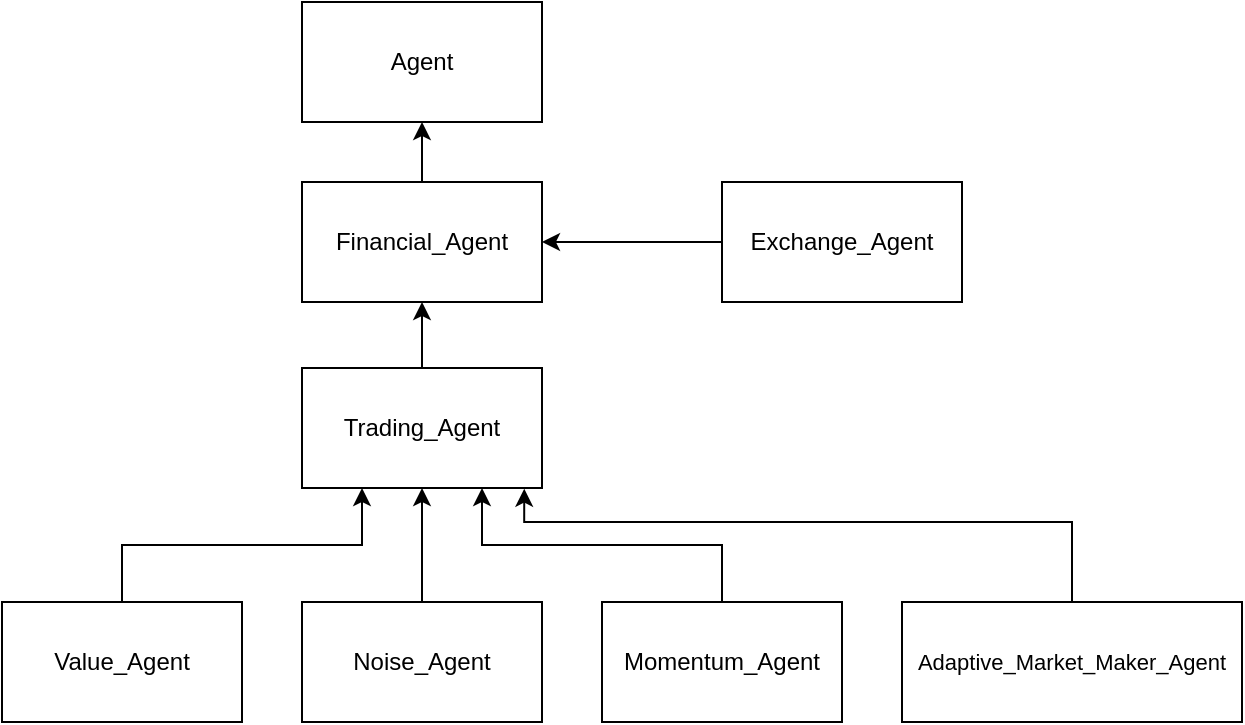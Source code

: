 <mxfile version="20.4.0" type="device"><diagram id="KXbduls66U6e7dszigS2" name="Seite-1"><mxGraphModel dx="1449" dy="754" grid="1" gridSize="10" guides="1" tooltips="1" connect="1" arrows="1" fold="1" page="1" pageScale="1" pageWidth="827" pageHeight="1169" math="0" shadow="0"><root><mxCell id="0"/><mxCell id="1" parent="0"/><mxCell id="QQT8RVPBuORrLFWOubCE-1" value="Agent" style="rounded=0;whiteSpace=wrap;html=1;" vertex="1" parent="1"><mxGeometry x="300" y="120" width="120" height="60" as="geometry"/></mxCell><mxCell id="QQT8RVPBuORrLFWOubCE-25" style="edgeStyle=orthogonalEdgeStyle;rounded=0;orthogonalLoop=1;jettySize=auto;html=1;exitX=0.5;exitY=0;exitDx=0;exitDy=0;entryX=0.5;entryY=1;entryDx=0;entryDy=0;fontSize=11;" edge="1" parent="1" source="QQT8RVPBuORrLFWOubCE-2" target="QQT8RVPBuORrLFWOubCE-1"><mxGeometry relative="1" as="geometry"/></mxCell><mxCell id="QQT8RVPBuORrLFWOubCE-2" value="Financial_Agent" style="rounded=0;whiteSpace=wrap;html=1;" vertex="1" parent="1"><mxGeometry x="300" y="210" width="120" height="60" as="geometry"/></mxCell><mxCell id="QQT8RVPBuORrLFWOubCE-34" style="edgeStyle=orthogonalEdgeStyle;rounded=0;orthogonalLoop=1;jettySize=auto;html=1;exitX=0.5;exitY=0;exitDx=0;exitDy=0;entryX=0.5;entryY=1;entryDx=0;entryDy=0;fontSize=11;" edge="1" parent="1" source="QQT8RVPBuORrLFWOubCE-33" target="QQT8RVPBuORrLFWOubCE-2"><mxGeometry relative="1" as="geometry"/></mxCell><mxCell id="QQT8RVPBuORrLFWOubCE-33" value="Trading_Agent" style="rounded=0;whiteSpace=wrap;html=1;" vertex="1" parent="1"><mxGeometry x="300" y="303" width="120" height="60" as="geometry"/></mxCell><mxCell id="QQT8RVPBuORrLFWOubCE-36" style="edgeStyle=orthogonalEdgeStyle;rounded=0;orthogonalLoop=1;jettySize=auto;html=1;exitX=0.5;exitY=0;exitDx=0;exitDy=0;entryX=0.25;entryY=1;entryDx=0;entryDy=0;fontSize=11;" edge="1" parent="1" source="QQT8RVPBuORrLFWOubCE-35" target="QQT8RVPBuORrLFWOubCE-33"><mxGeometry relative="1" as="geometry"/></mxCell><mxCell id="QQT8RVPBuORrLFWOubCE-35" value="Value_Agent" style="rounded=0;whiteSpace=wrap;html=1;" vertex="1" parent="1"><mxGeometry x="150" y="420" width="120" height="60" as="geometry"/></mxCell><mxCell id="QQT8RVPBuORrLFWOubCE-38" style="edgeStyle=orthogonalEdgeStyle;rounded=0;orthogonalLoop=1;jettySize=auto;html=1;exitX=0.5;exitY=0;exitDx=0;exitDy=0;entryX=0.5;entryY=1;entryDx=0;entryDy=0;fontSize=11;" edge="1" parent="1" source="QQT8RVPBuORrLFWOubCE-37" target="QQT8RVPBuORrLFWOubCE-33"><mxGeometry relative="1" as="geometry"><Array as="points"><mxPoint x="360" y="400"/><mxPoint x="360" y="400"/></Array></mxGeometry></mxCell><mxCell id="QQT8RVPBuORrLFWOubCE-37" value="Noise_Agent" style="rounded=0;whiteSpace=wrap;html=1;" vertex="1" parent="1"><mxGeometry x="300" y="420" width="120" height="60" as="geometry"/></mxCell><mxCell id="QQT8RVPBuORrLFWOubCE-40" style="edgeStyle=orthogonalEdgeStyle;rounded=0;orthogonalLoop=1;jettySize=auto;html=1;exitX=0;exitY=0.5;exitDx=0;exitDy=0;entryX=1;entryY=0.5;entryDx=0;entryDy=0;fontSize=11;" edge="1" parent="1" source="QQT8RVPBuORrLFWOubCE-39" target="QQT8RVPBuORrLFWOubCE-2"><mxGeometry relative="1" as="geometry"/></mxCell><mxCell id="QQT8RVPBuORrLFWOubCE-39" value="Exchange_Agent" style="rounded=0;whiteSpace=wrap;html=1;" vertex="1" parent="1"><mxGeometry x="510" y="210.0" width="120" height="60" as="geometry"/></mxCell><mxCell id="QQT8RVPBuORrLFWOubCE-42" style="edgeStyle=orthogonalEdgeStyle;rounded=0;orthogonalLoop=1;jettySize=auto;html=1;exitX=0.5;exitY=0;exitDx=0;exitDy=0;fontSize=11;entryX=0.75;entryY=1;entryDx=0;entryDy=0;" edge="1" parent="1" source="QQT8RVPBuORrLFWOubCE-41" target="QQT8RVPBuORrLFWOubCE-33"><mxGeometry relative="1" as="geometry"><mxPoint x="390" y="370" as="targetPoint"/></mxGeometry></mxCell><mxCell id="QQT8RVPBuORrLFWOubCE-41" value="Momentum_Agent" style="rounded=0;whiteSpace=wrap;html=1;" vertex="1" parent="1"><mxGeometry x="450" y="420" width="120" height="60" as="geometry"/></mxCell><mxCell id="QQT8RVPBuORrLFWOubCE-44" style="edgeStyle=orthogonalEdgeStyle;rounded=0;orthogonalLoop=1;jettySize=auto;html=1;exitX=0.5;exitY=0;exitDx=0;exitDy=0;entryX=0.926;entryY=1.006;entryDx=0;entryDy=0;entryPerimeter=0;fontSize=11;" edge="1" parent="1" source="QQT8RVPBuORrLFWOubCE-43" target="QQT8RVPBuORrLFWOubCE-33"><mxGeometry relative="1" as="geometry"><Array as="points"><mxPoint x="685" y="380"/><mxPoint x="411" y="380"/></Array></mxGeometry></mxCell><mxCell id="QQT8RVPBuORrLFWOubCE-43" value="Adaptive_Market_Maker_Agent" style="rounded=0;whiteSpace=wrap;html=1;fontSize=11;" vertex="1" parent="1"><mxGeometry x="600" y="420" width="170" height="60" as="geometry"/></mxCell></root></mxGraphModel></diagram></mxfile>